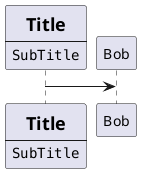@startuml
' Declaring participant on multiline
participant Participant [
    =Title
    ----
    ""SubTitle""
]
participant Bob
Participant -> Bob
@enduml